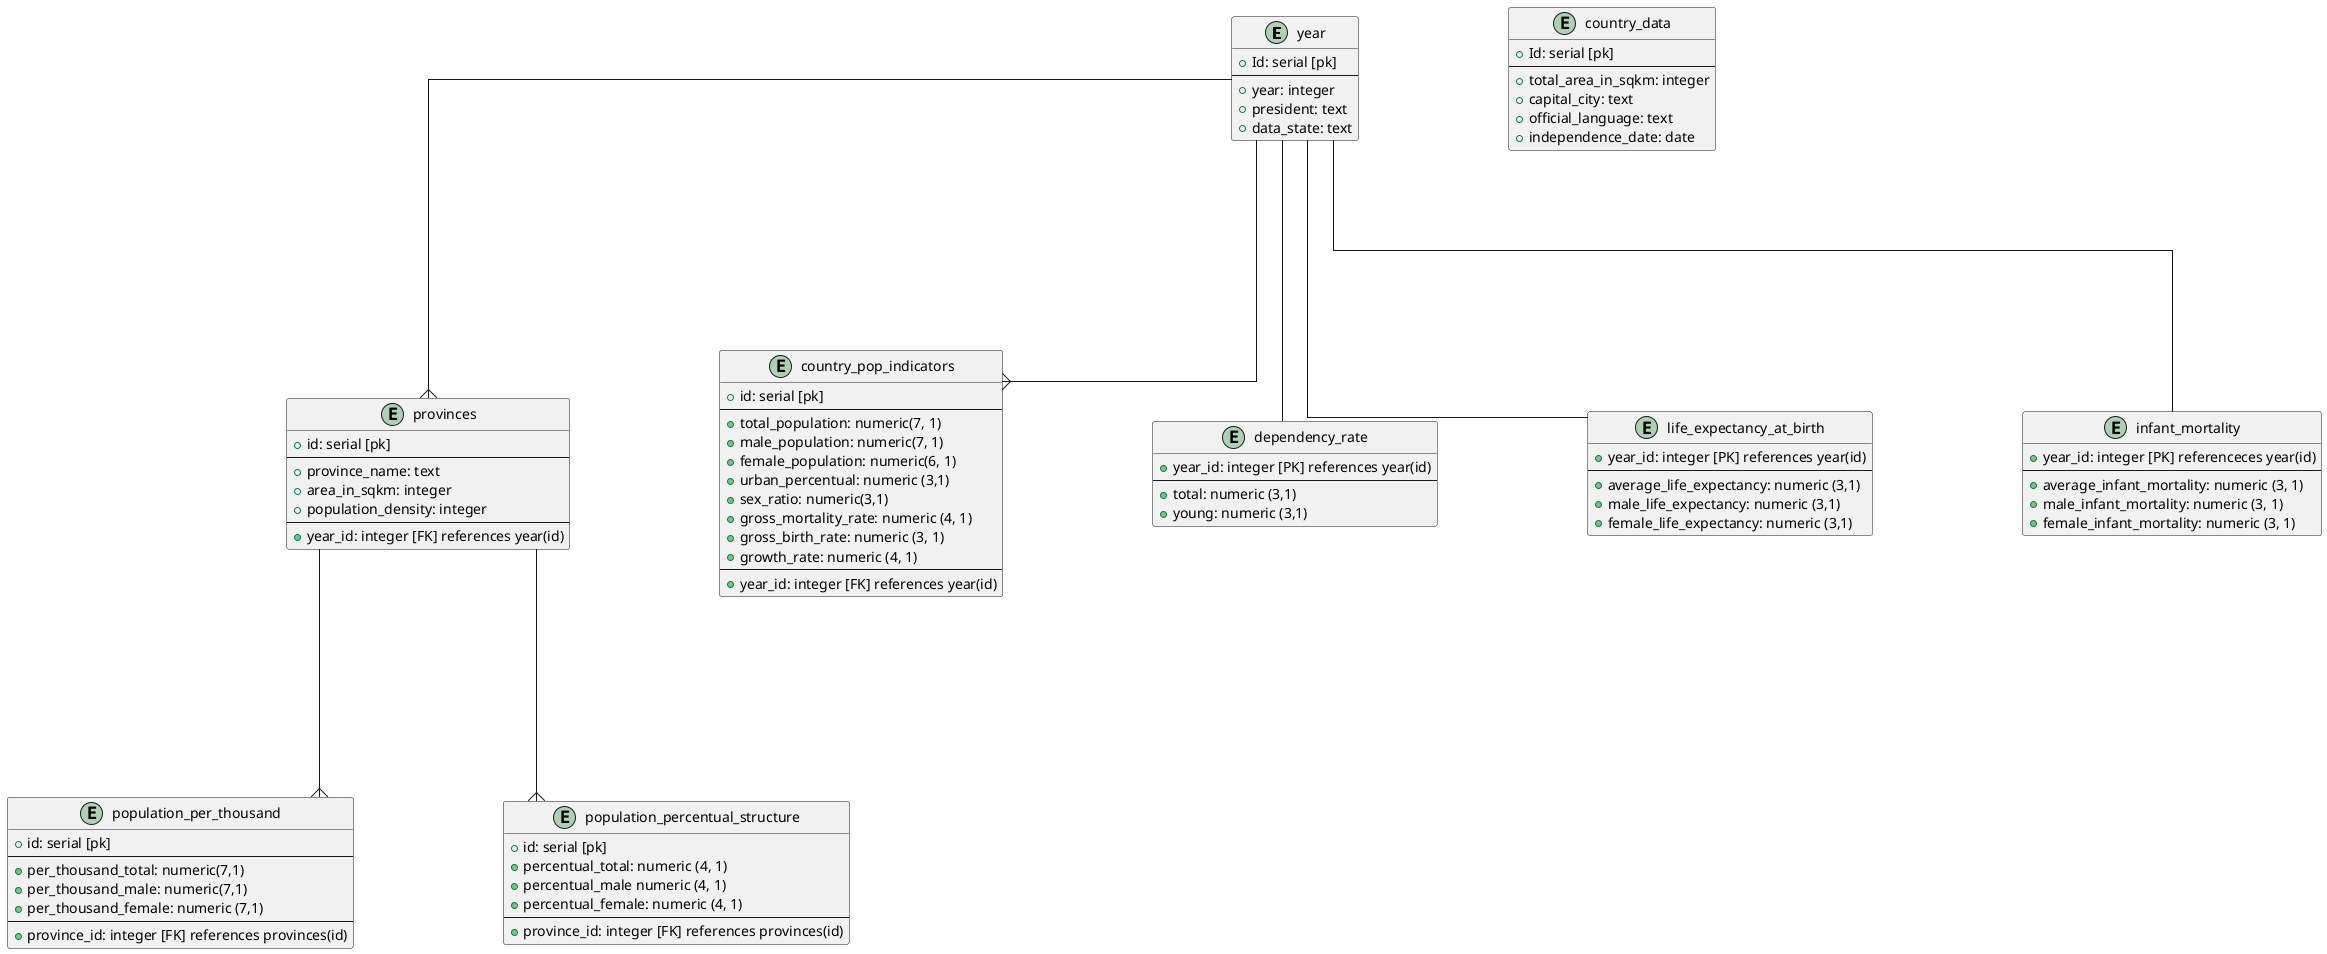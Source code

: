 @startuml moz_database
skinparam {
    Nodesep 150
    Ranksep 200
    Linetype ortho
}

skinparam entity {
    BackgroundColor LightBlue
    FontSize 14
    ArrowThickness 1
}

entity year {
    + Id: serial [pk]
    --
    + year: integer
    + president: text
    + data_state: text
}

entity country_data {
    + Id: serial [pk]
    --
    + total_area_in_sqkm: integer
    + capital_city: text
    + official_language: text
    + independence_date: date
}

entity provinces {
   + id: serial [pk]
   --
   + province_name: text
   + area_in_sqkm: integer
   + population_density: integer
   --
   + year_id: integer [FK] references year(id)
}

entity population_per_thousand{
    + id: serial [pk]
    --
    + per_thousand_total: numeric(7,1)
    + per_thousand_male: numeric(7,1)
    + per_thousand_female: numeric (7,1)
    --
    + province_id: integer [FK] references provinces(id)
}

entity population_percentual_structure {
    + id: serial [pk]
    + percentual_total: numeric (4, 1)
    + percentual_male numeric (4, 1)
    + percentual_female: numeric (4, 1)
    --
    + province_id: integer [FK] references provinces(id)
}


entity country_pop_indicators {
    + id: serial [pk]
    --
    + total_population: numeric(7, 1)
    + male_population: numeric(7, 1)
    + female_population: numeric(6, 1)
    + urban_percentual: numeric (3,1)
    + sex_ratio: numeric(3,1)
    + gross_mortality_rate: numeric (4, 1)
    + gross_birth_rate: numeric (3, 1)
    + growth_rate: numeric (4, 1)
    --
    + year_id: integer [FK] references year(id)
}

entity dependency_rate {
    + year_id: integer [PK] references year(id)
    --
    + total: numeric (3,1)
    + young: numeric (3,1)
}

entity life_expectancy_at_birth {
    + year_id: integer [PK] references year(id)
    --
    + average_life_expectancy: numeric (3,1)
    + male_life_expectancy: numeric (3,1)
    + female_life_expectancy: numeric (3,1)
}

entity infant_mortality {
    + year_id: integer [PK] referenceces year(id)
    --
    + average_infant_mortality: numeric (3, 1)
    + male_infant_mortality: numeric (3, 1)
    + female_infant_mortality: numeric (3, 1) 
}

'relashionships:
year --{ provinces
provinces --{ population_per_thousand
provinces --{ population_percentual_structure
year -- life_expectancy_at_birth
year --{ country_pop_indicators
year -- dependency_rate
year -- infant_mortality

@enduml
